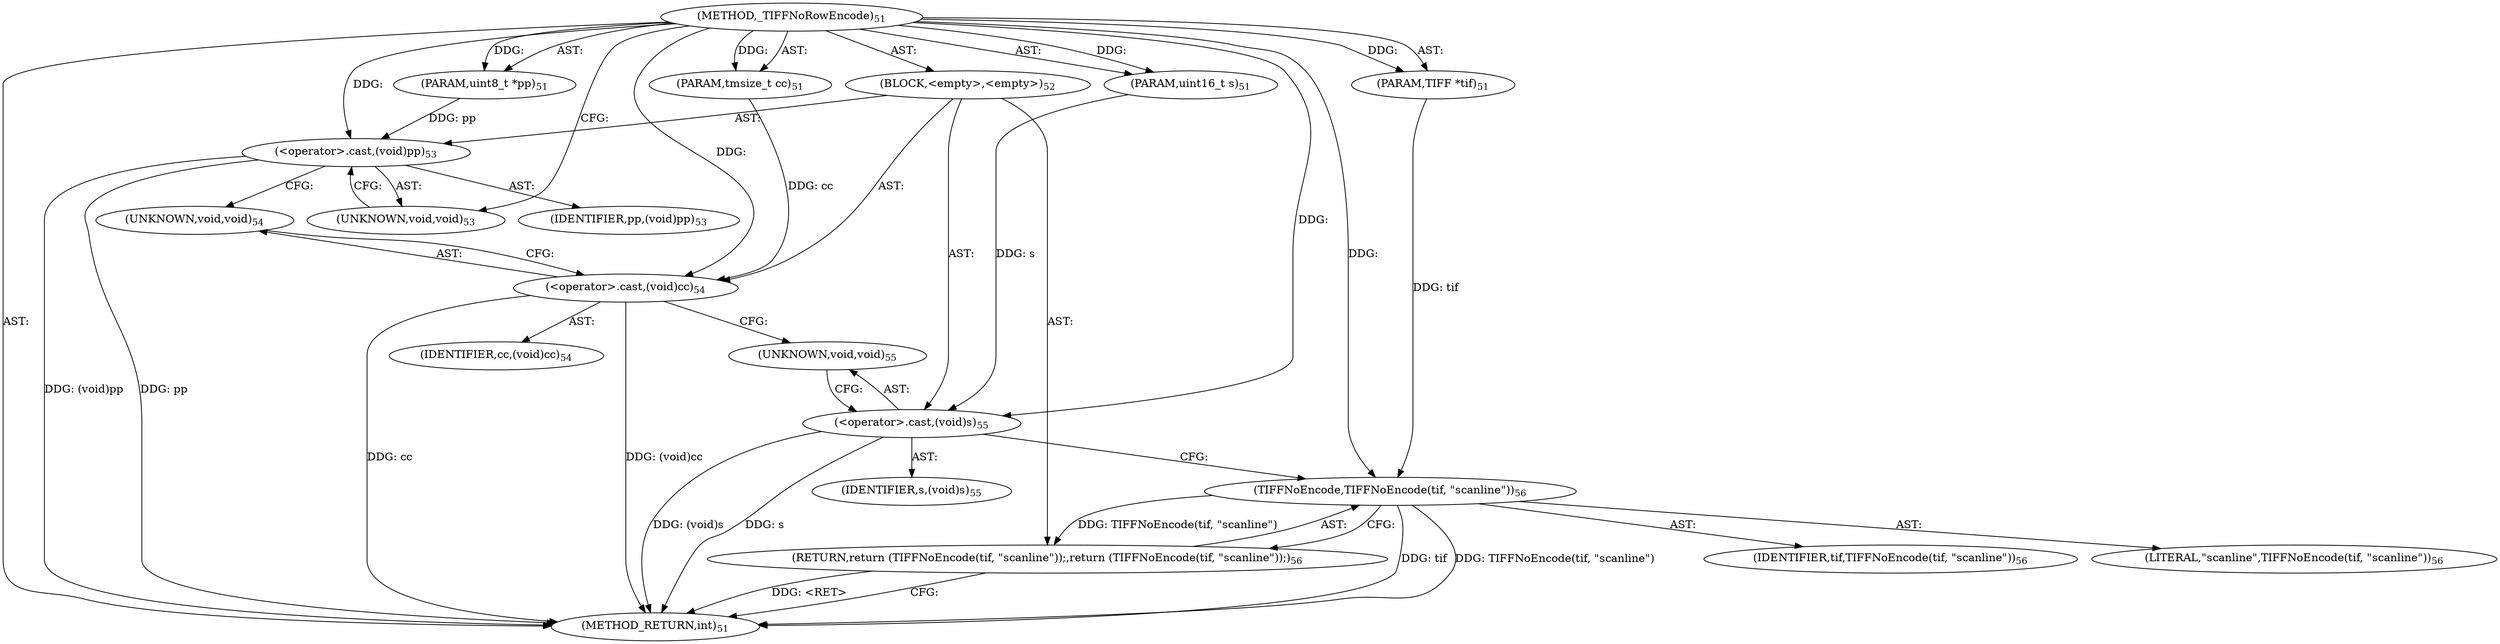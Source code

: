 digraph "_TIFFNoRowEncode" {  
"1738" [label = <(METHOD,_TIFFNoRowEncode)<SUB>51</SUB>> ]
"1739" [label = <(PARAM,TIFF *tif)<SUB>51</SUB>> ]
"1740" [label = <(PARAM,uint8_t *pp)<SUB>51</SUB>> ]
"1741" [label = <(PARAM,tmsize_t cc)<SUB>51</SUB>> ]
"1742" [label = <(PARAM,uint16_t s)<SUB>51</SUB>> ]
"1743" [label = <(BLOCK,&lt;empty&gt;,&lt;empty&gt;)<SUB>52</SUB>> ]
"1744" [label = <(&lt;operator&gt;.cast,(void)pp)<SUB>53</SUB>> ]
"1745" [label = <(UNKNOWN,void,void)<SUB>53</SUB>> ]
"1746" [label = <(IDENTIFIER,pp,(void)pp)<SUB>53</SUB>> ]
"1747" [label = <(&lt;operator&gt;.cast,(void)cc)<SUB>54</SUB>> ]
"1748" [label = <(UNKNOWN,void,void)<SUB>54</SUB>> ]
"1749" [label = <(IDENTIFIER,cc,(void)cc)<SUB>54</SUB>> ]
"1750" [label = <(&lt;operator&gt;.cast,(void)s)<SUB>55</SUB>> ]
"1751" [label = <(UNKNOWN,void,void)<SUB>55</SUB>> ]
"1752" [label = <(IDENTIFIER,s,(void)s)<SUB>55</SUB>> ]
"1753" [label = <(RETURN,return (TIFFNoEncode(tif, &quot;scanline&quot;));,return (TIFFNoEncode(tif, &quot;scanline&quot;));)<SUB>56</SUB>> ]
"1754" [label = <(TIFFNoEncode,TIFFNoEncode(tif, &quot;scanline&quot;))<SUB>56</SUB>> ]
"1755" [label = <(IDENTIFIER,tif,TIFFNoEncode(tif, &quot;scanline&quot;))<SUB>56</SUB>> ]
"1756" [label = <(LITERAL,&quot;scanline&quot;,TIFFNoEncode(tif, &quot;scanline&quot;))<SUB>56</SUB>> ]
"1757" [label = <(METHOD_RETURN,int)<SUB>51</SUB>> ]
  "1738" -> "1739"  [ label = "AST: "] 
  "1738" -> "1740"  [ label = "AST: "] 
  "1738" -> "1741"  [ label = "AST: "] 
  "1738" -> "1742"  [ label = "AST: "] 
  "1738" -> "1743"  [ label = "AST: "] 
  "1738" -> "1757"  [ label = "AST: "] 
  "1743" -> "1744"  [ label = "AST: "] 
  "1743" -> "1747"  [ label = "AST: "] 
  "1743" -> "1750"  [ label = "AST: "] 
  "1743" -> "1753"  [ label = "AST: "] 
  "1744" -> "1745"  [ label = "AST: "] 
  "1744" -> "1746"  [ label = "AST: "] 
  "1747" -> "1748"  [ label = "AST: "] 
  "1747" -> "1749"  [ label = "AST: "] 
  "1750" -> "1751"  [ label = "AST: "] 
  "1750" -> "1752"  [ label = "AST: "] 
  "1753" -> "1754"  [ label = "AST: "] 
  "1754" -> "1755"  [ label = "AST: "] 
  "1754" -> "1756"  [ label = "AST: "] 
  "1744" -> "1748"  [ label = "CFG: "] 
  "1747" -> "1751"  [ label = "CFG: "] 
  "1750" -> "1754"  [ label = "CFG: "] 
  "1753" -> "1757"  [ label = "CFG: "] 
  "1745" -> "1744"  [ label = "CFG: "] 
  "1748" -> "1747"  [ label = "CFG: "] 
  "1751" -> "1750"  [ label = "CFG: "] 
  "1754" -> "1753"  [ label = "CFG: "] 
  "1738" -> "1745"  [ label = "CFG: "] 
  "1753" -> "1757"  [ label = "DDG: &lt;RET&gt;"] 
  "1744" -> "1757"  [ label = "DDG: pp"] 
  "1744" -> "1757"  [ label = "DDG: (void)pp"] 
  "1747" -> "1757"  [ label = "DDG: cc"] 
  "1747" -> "1757"  [ label = "DDG: (void)cc"] 
  "1750" -> "1757"  [ label = "DDG: s"] 
  "1750" -> "1757"  [ label = "DDG: (void)s"] 
  "1754" -> "1757"  [ label = "DDG: tif"] 
  "1754" -> "1757"  [ label = "DDG: TIFFNoEncode(tif, &quot;scanline&quot;)"] 
  "1738" -> "1739"  [ label = "DDG: "] 
  "1738" -> "1740"  [ label = "DDG: "] 
  "1738" -> "1741"  [ label = "DDG: "] 
  "1738" -> "1742"  [ label = "DDG: "] 
  "1740" -> "1744"  [ label = "DDG: pp"] 
  "1738" -> "1744"  [ label = "DDG: "] 
  "1741" -> "1747"  [ label = "DDG: cc"] 
  "1738" -> "1747"  [ label = "DDG: "] 
  "1742" -> "1750"  [ label = "DDG: s"] 
  "1738" -> "1750"  [ label = "DDG: "] 
  "1754" -> "1753"  [ label = "DDG: TIFFNoEncode(tif, &quot;scanline&quot;)"] 
  "1739" -> "1754"  [ label = "DDG: tif"] 
  "1738" -> "1754"  [ label = "DDG: "] 
}
